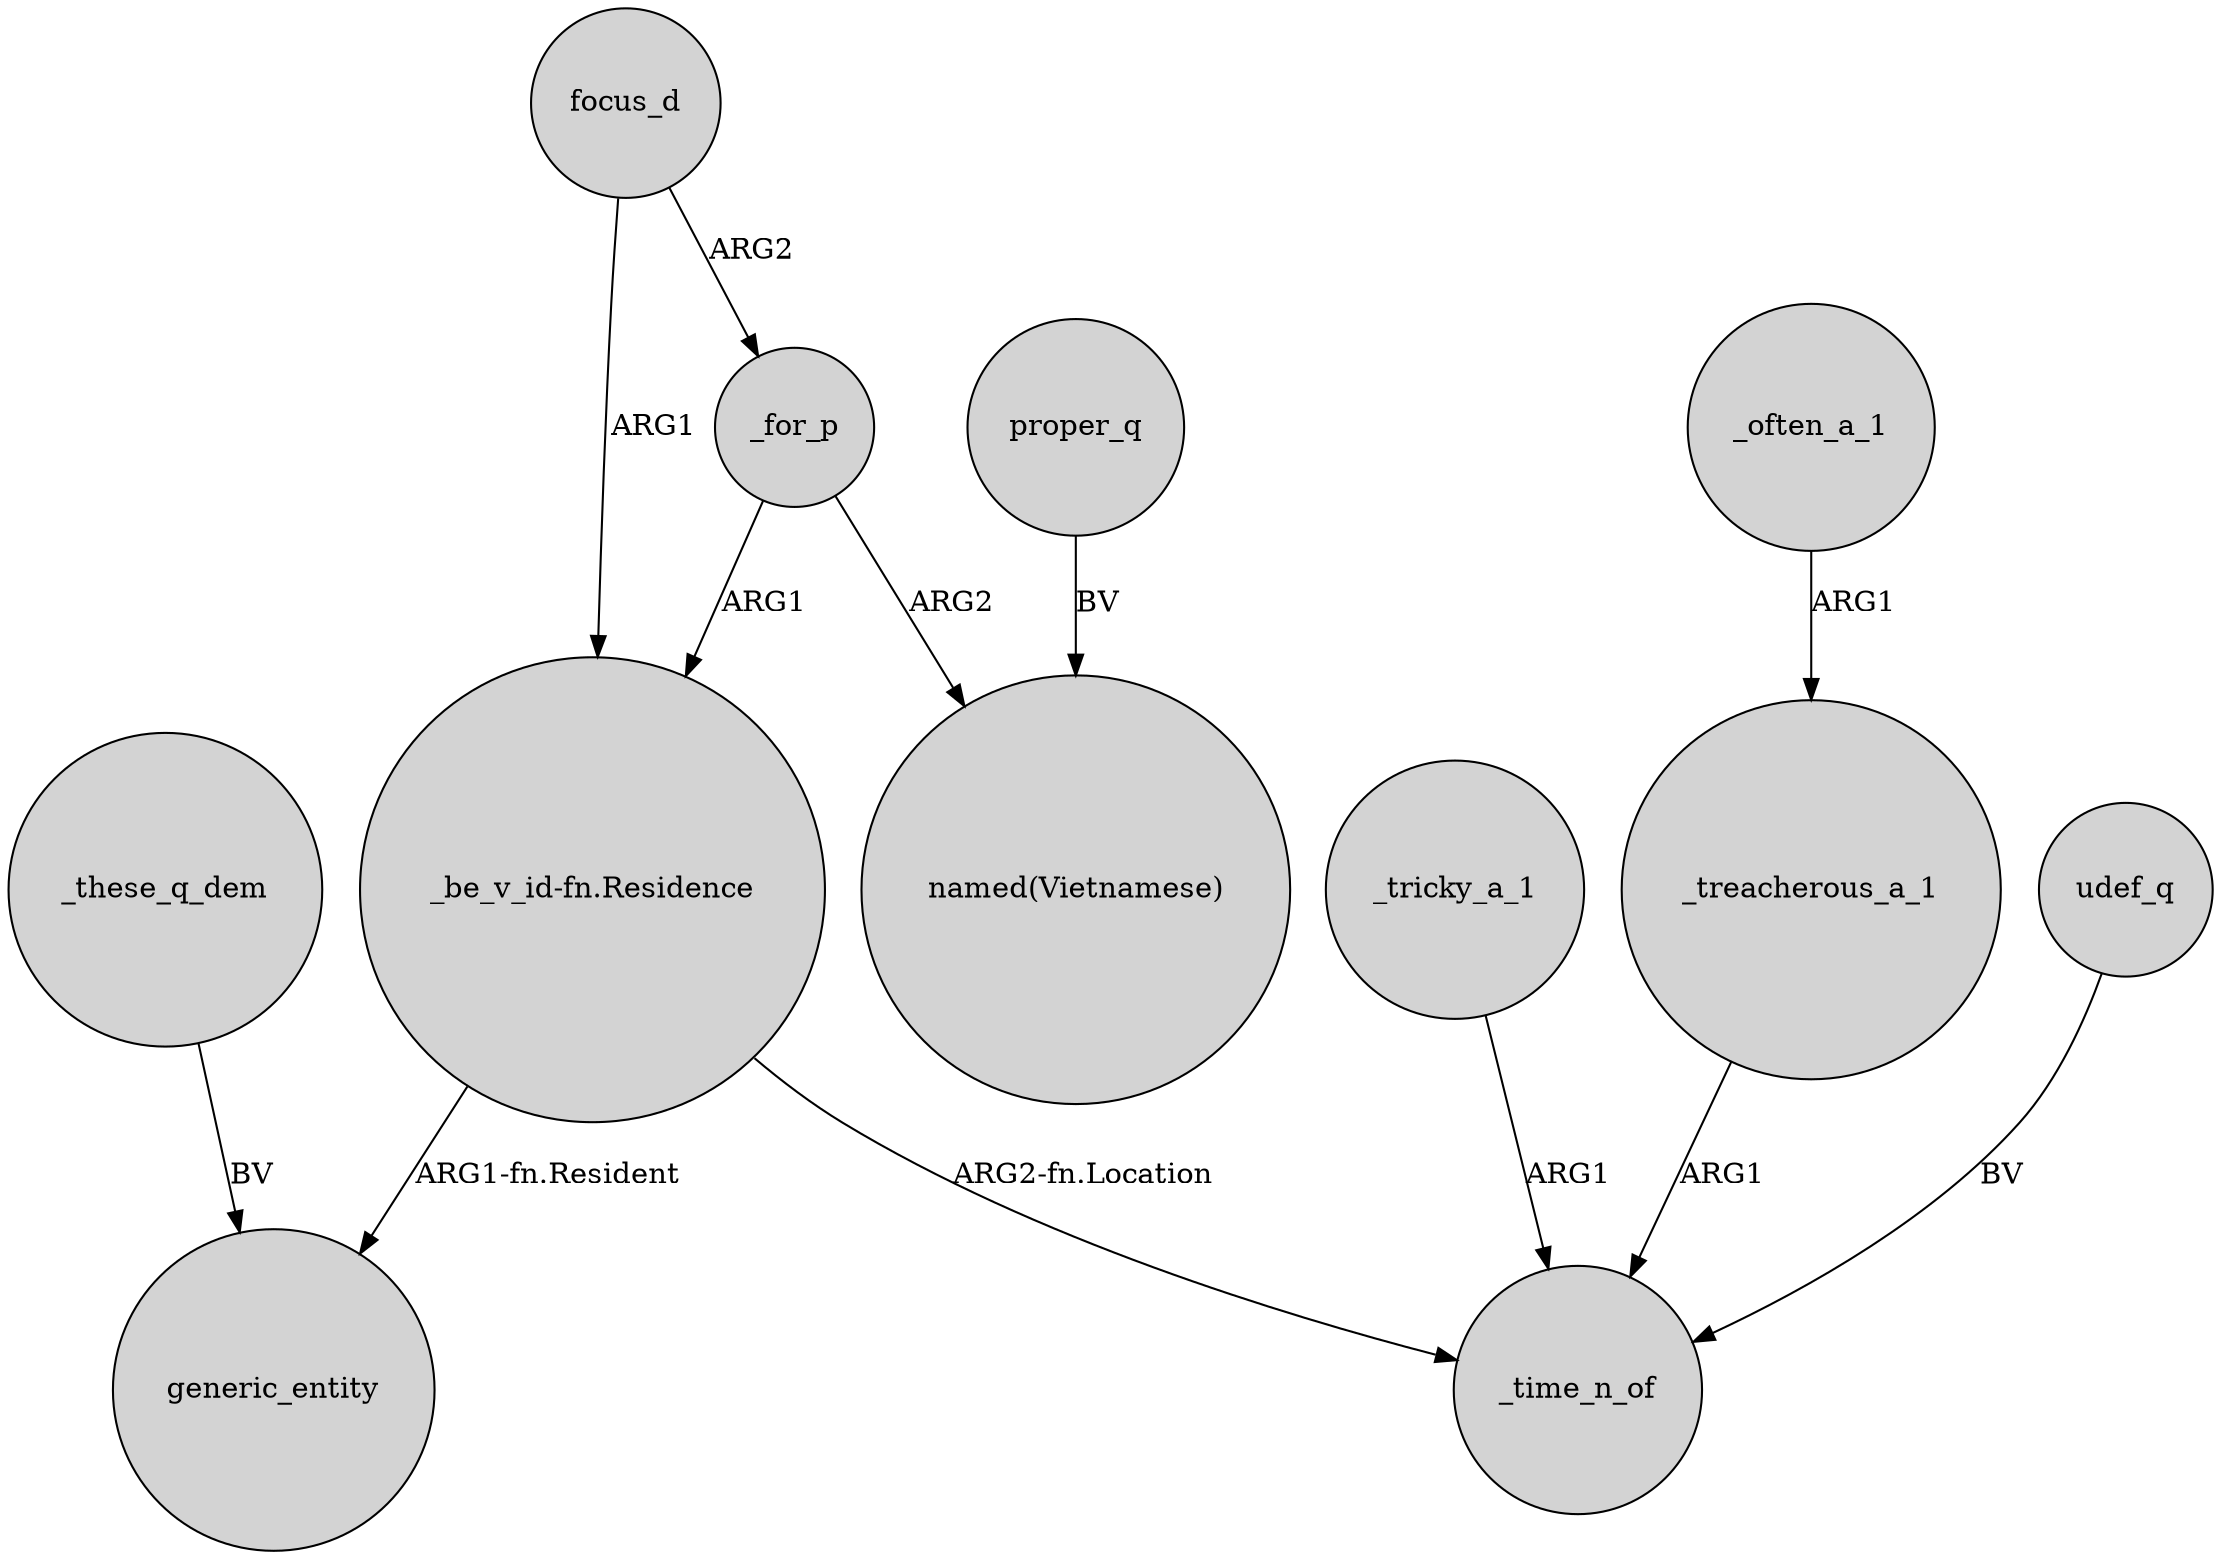 digraph {
	node [shape=circle style=filled]
	_for_p -> "named(Vietnamese)" [label=ARG2]
	"_be_v_id-fn.Residence" -> generic_entity [label="ARG1-fn.Resident"]
	_often_a_1 -> _treacherous_a_1 [label=ARG1]
	_treacherous_a_1 -> _time_n_of [label=ARG1]
	udef_q -> _time_n_of [label=BV]
	focus_d -> _for_p [label=ARG2]
	"_be_v_id-fn.Residence" -> _time_n_of [label="ARG2-fn.Location"]
	proper_q -> "named(Vietnamese)" [label=BV]
	_these_q_dem -> generic_entity [label=BV]
	_for_p -> "_be_v_id-fn.Residence" [label=ARG1]
	_tricky_a_1 -> _time_n_of [label=ARG1]
	focus_d -> "_be_v_id-fn.Residence" [label=ARG1]
}
